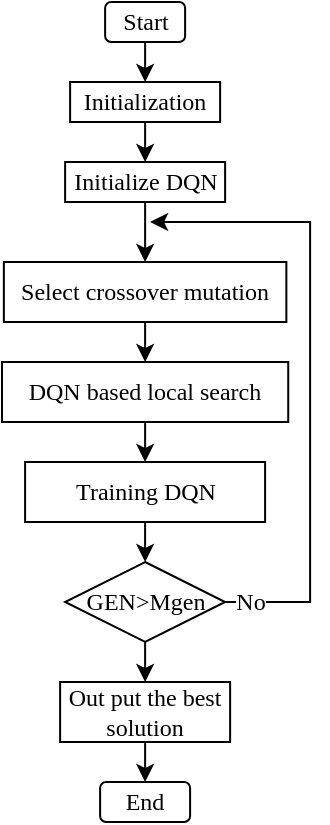 <mxfile version="26.2.9">
  <diagram name="第 1 页" id="Awnvao4O2lJ41R5FPx9H">
    <mxGraphModel dx="1723" dy="919" grid="1" gridSize="10" guides="1" tooltips="1" connect="1" arrows="1" fold="1" page="1" pageScale="1" pageWidth="827" pageHeight="1169" math="0" shadow="0">
      <root>
        <mxCell id="0" />
        <mxCell id="1" parent="0" />
        <mxCell id="1iUn0-4ukAggb7YnKEov-13" value="Start" style="rounded=1;whiteSpace=wrap;html=1;fontFamily=Times New Roman;fontSize=12;" vertex="1" parent="1">
          <mxGeometry x="341.56" y="290" width="40" height="20" as="geometry" />
        </mxCell>
        <mxCell id="1iUn0-4ukAggb7YnKEov-14" value="&lt;span lang=&quot;EN-US&quot;&gt;&lt;font&gt;Initialization&lt;/font&gt;&lt;/span&gt;" style="rounded=0;whiteSpace=wrap;html=1;fontFamily=Times New Roman;fontSize=12;" vertex="1" parent="1">
          <mxGeometry x="324.06" y="330" width="75" height="20" as="geometry" />
        </mxCell>
        <mxCell id="1iUn0-4ukAggb7YnKEov-15" value="Initialize DQN" style="rounded=0;whiteSpace=wrap;html=1;fontFamily=Times New Roman;fontSize=12;" vertex="1" parent="1">
          <mxGeometry x="321.56" y="370" width="80" height="20" as="geometry" />
        </mxCell>
        <mxCell id="1iUn0-4ukAggb7YnKEov-17" value="" style="endArrow=classic;html=1;rounded=0;exitX=0.5;exitY=1;exitDx=0;exitDy=0;entryX=0.5;entryY=0;entryDx=0;entryDy=0;fontFamily=Times New Roman;fontSize=12;" edge="1" parent="1" source="1iUn0-4ukAggb7YnKEov-13" target="1iUn0-4ukAggb7YnKEov-14">
          <mxGeometry width="50" height="50" relative="1" as="geometry">
            <mxPoint x="456.56" y="220" as="sourcePoint" />
            <mxPoint x="506.56" y="170" as="targetPoint" />
          </mxGeometry>
        </mxCell>
        <mxCell id="1iUn0-4ukAggb7YnKEov-18" value="" style="endArrow=classic;html=1;rounded=0;exitX=0.5;exitY=1;exitDx=0;exitDy=0;entryX=0.5;entryY=0;entryDx=0;entryDy=0;fontFamily=Times New Roman;fontSize=12;" edge="1" parent="1" source="1iUn0-4ukAggb7YnKEov-14" target="1iUn0-4ukAggb7YnKEov-15">
          <mxGeometry width="50" height="50" relative="1" as="geometry">
            <mxPoint x="441.55" y="370" as="sourcePoint" />
            <mxPoint x="441.55" y="410" as="targetPoint" />
          </mxGeometry>
        </mxCell>
        <mxCell id="1iUn0-4ukAggb7YnKEov-19" value="" style="endArrow=classic;html=1;rounded=0;exitX=0.5;exitY=1;exitDx=0;exitDy=0;entryX=0.5;entryY=0;entryDx=0;entryDy=0;fontFamily=Times New Roman;fontSize=12;" edge="1" parent="1" source="1iUn0-4ukAggb7YnKEov-15" target="1iUn0-4ukAggb7YnKEov-25">
          <mxGeometry width="50" height="50" relative="1" as="geometry">
            <mxPoint x="391.55" y="430" as="sourcePoint" />
            <mxPoint x="356.55" y="420" as="targetPoint" />
          </mxGeometry>
        </mxCell>
        <mxCell id="1iUn0-4ukAggb7YnKEov-36" style="edgeStyle=orthogonalEdgeStyle;rounded=0;orthogonalLoop=1;jettySize=auto;html=1;exitX=0.5;exitY=1;exitDx=0;exitDy=0;entryX=0.5;entryY=0;entryDx=0;entryDy=0;" edge="1" parent="1" source="1iUn0-4ukAggb7YnKEov-25" target="1iUn0-4ukAggb7YnKEov-27">
          <mxGeometry relative="1" as="geometry" />
        </mxCell>
        <mxCell id="1iUn0-4ukAggb7YnKEov-25" value="&lt;span style=&quot;font-family: &amp;quot;Times New Roman&amp;quot;;&quot;&gt;Select crossover m&lt;/span&gt;&lt;span style=&quot;font-family: &amp;quot;Times New Roman&amp;quot;;&quot;&gt;utation&lt;/span&gt;" style="rounded=0;whiteSpace=wrap;html=1;" vertex="1" parent="1">
          <mxGeometry x="290.93" y="420" width="141.25" height="30" as="geometry" />
        </mxCell>
        <mxCell id="1iUn0-4ukAggb7YnKEov-37" style="edgeStyle=orthogonalEdgeStyle;rounded=0;orthogonalLoop=1;jettySize=auto;html=1;exitX=0.5;exitY=1;exitDx=0;exitDy=0;entryX=0.5;entryY=0;entryDx=0;entryDy=0;" edge="1" parent="1" source="1iUn0-4ukAggb7YnKEov-27" target="1iUn0-4ukAggb7YnKEov-28">
          <mxGeometry relative="1" as="geometry" />
        </mxCell>
        <mxCell id="1iUn0-4ukAggb7YnKEov-27" value="&lt;span style=&quot;font-family: &amp;quot;Times New Roman&amp;quot;; text-wrap-mode: nowrap;&quot;&gt;DQN based local search&lt;/span&gt;" style="rounded=0;whiteSpace=wrap;html=1;" vertex="1" parent="1">
          <mxGeometry x="290.0" y="470" width="143.12" height="30" as="geometry" />
        </mxCell>
        <mxCell id="1iUn0-4ukAggb7YnKEov-38" style="edgeStyle=orthogonalEdgeStyle;rounded=0;orthogonalLoop=1;jettySize=auto;html=1;exitX=0.5;exitY=1;exitDx=0;exitDy=0;entryX=0.5;entryY=0;entryDx=0;entryDy=0;" edge="1" parent="1" source="1iUn0-4ukAggb7YnKEov-28" target="1iUn0-4ukAggb7YnKEov-29">
          <mxGeometry relative="1" as="geometry" />
        </mxCell>
        <mxCell id="1iUn0-4ukAggb7YnKEov-28" value="Training DQN" style="rounded=0;whiteSpace=wrap;html=1;fontFamily=Times New Roman;fontSize=12;" vertex="1" parent="1">
          <mxGeometry x="301.55" y="520" width="120" height="30" as="geometry" />
        </mxCell>
        <mxCell id="1iUn0-4ukAggb7YnKEov-35" style="edgeStyle=orthogonalEdgeStyle;rounded=0;orthogonalLoop=1;jettySize=auto;html=1;exitX=1;exitY=0.5;exitDx=0;exitDy=0;" edge="1" parent="1" source="1iUn0-4ukAggb7YnKEov-29">
          <mxGeometry relative="1" as="geometry">
            <mxPoint x="364.05" y="400" as="targetPoint" />
            <Array as="points">
              <mxPoint x="444.05" y="590" />
              <mxPoint x="444.05" y="400" />
            </Array>
          </mxGeometry>
        </mxCell>
        <mxCell id="1iUn0-4ukAggb7YnKEov-29" value="GEN&amp;gt;Mgen" style="rhombus;whiteSpace=wrap;html=1;fontFamily=Times New Roman;fontSize=12;" vertex="1" parent="1">
          <mxGeometry x="321.56" y="570" width="80" height="40" as="geometry" />
        </mxCell>
        <mxCell id="1iUn0-4ukAggb7YnKEov-30" value="No" style="edgeLabel;html=1;align=center;verticalAlign=middle;resizable=0;points=[];fontFamily=Times New Roman;fontSize=12;" vertex="1" connectable="0" parent="1">
          <mxGeometry x="414.049" y="590" as="geometry" />
        </mxCell>
        <mxCell id="1iUn0-4ukAggb7YnKEov-31" value="" style="endArrow=classic;html=1;rounded=0;exitX=0.5;exitY=1;exitDx=0;exitDy=0;entryX=0.5;entryY=0;entryDx=0;entryDy=0;fontFamily=Times New Roman;fontSize=12;" edge="1" parent="1" source="1iUn0-4ukAggb7YnKEov-29" target="1iUn0-4ukAggb7YnKEov-32">
          <mxGeometry width="50" height="50" relative="1" as="geometry">
            <mxPoint x="365.0" y="670" as="sourcePoint" />
            <mxPoint x="364.92" y="704.25" as="targetPoint" />
          </mxGeometry>
        </mxCell>
        <mxCell id="1iUn0-4ukAggb7YnKEov-32" value="Out put the best solution" style="rounded=0;whiteSpace=wrap;html=1;fontFamily=Times New Roman;fontSize=12;" vertex="1" parent="1">
          <mxGeometry x="319.06" y="630" width="85" height="30" as="geometry" />
        </mxCell>
        <mxCell id="1iUn0-4ukAggb7YnKEov-33" value="End" style="rounded=1;whiteSpace=wrap;html=1;fontFamily=Times New Roman;fontSize=12;" vertex="1" parent="1">
          <mxGeometry x="339.05" y="680" width="45" height="20" as="geometry" />
        </mxCell>
        <mxCell id="1iUn0-4ukAggb7YnKEov-34" value="" style="endArrow=classic;html=1;rounded=0;exitX=0.5;exitY=1;exitDx=0;exitDy=0;entryX=0.5;entryY=0;entryDx=0;entryDy=0;fontFamily=Times New Roman;fontSize=12;" edge="1" parent="1" source="1iUn0-4ukAggb7YnKEov-32" target="1iUn0-4ukAggb7YnKEov-33">
          <mxGeometry width="50" height="50" relative="1" as="geometry">
            <mxPoint x="440.09" y="840" as="sourcePoint" />
            <mxPoint x="440.09" y="895" as="targetPoint" />
          </mxGeometry>
        </mxCell>
      </root>
    </mxGraphModel>
  </diagram>
</mxfile>
